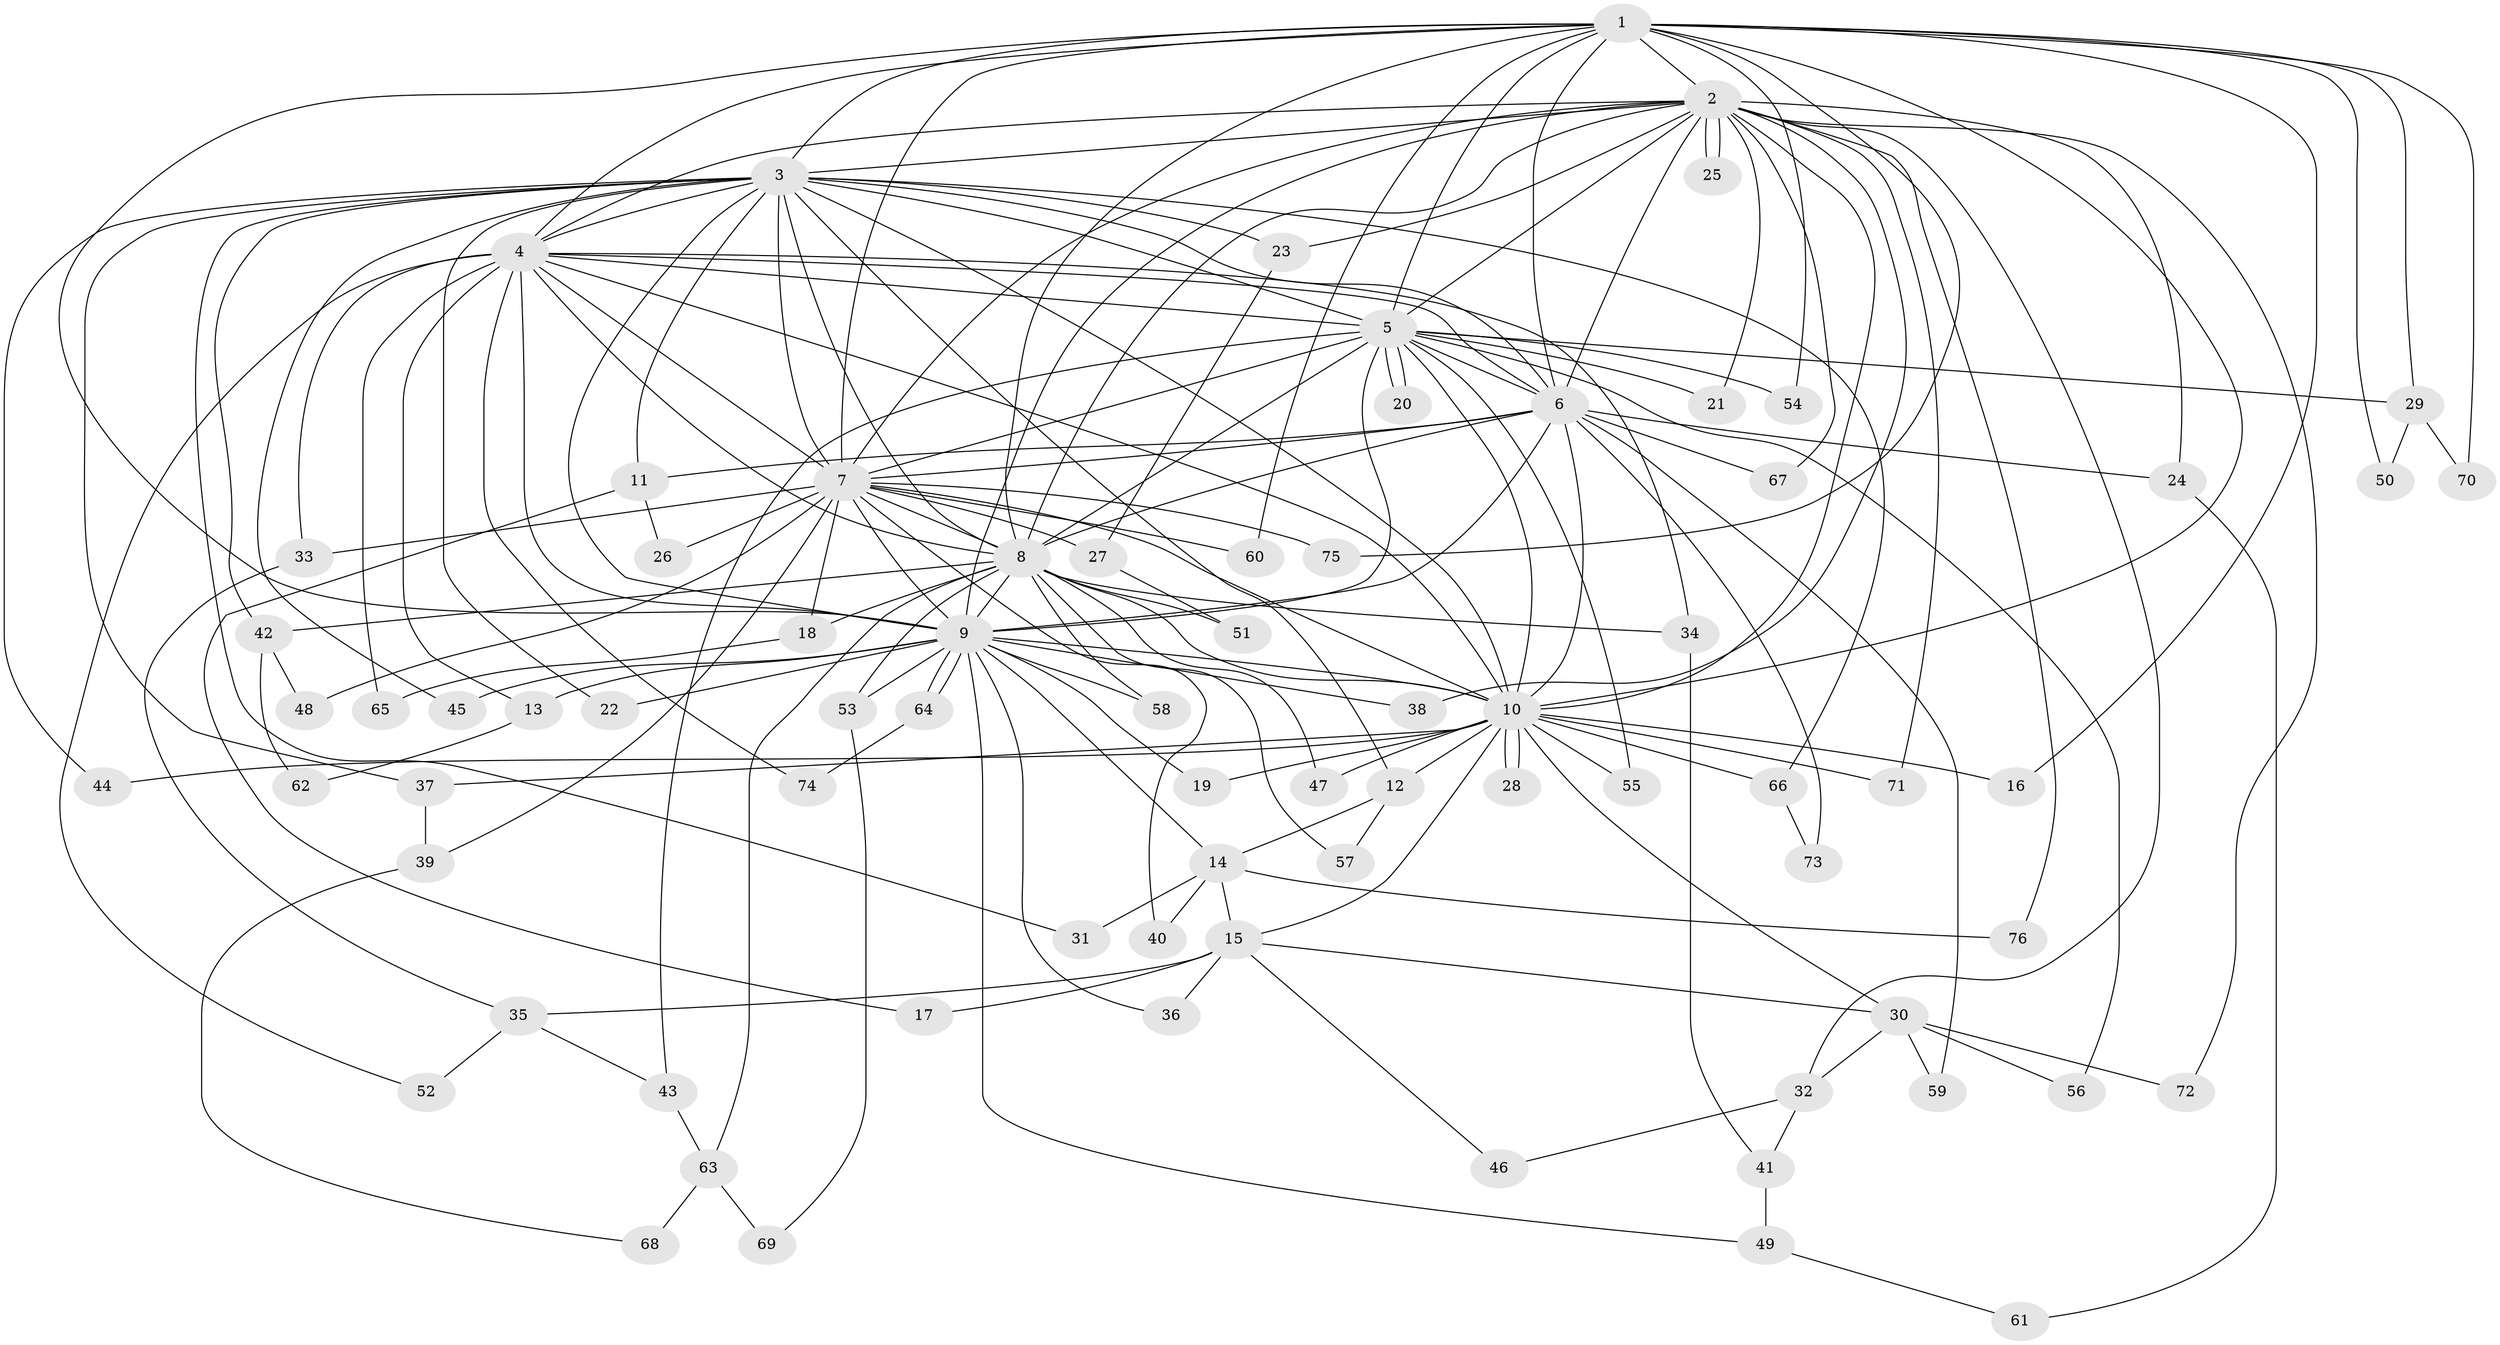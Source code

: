 // coarse degree distribution, {22: 0.016129032258064516, 24: 0.016129032258064516, 16: 0.016129032258064516, 15: 0.03225806451612903, 12: 0.016129032258064516, 21: 0.016129032258064516, 18: 0.016129032258064516, 4: 0.11290322580645161, 3: 0.1935483870967742, 10: 0.016129032258064516, 2: 0.532258064516129, 5: 0.016129032258064516}
// Generated by graph-tools (version 1.1) at 2025/23/03/03/25 07:23:36]
// undirected, 76 vertices, 177 edges
graph export_dot {
graph [start="1"]
  node [color=gray90,style=filled];
  1;
  2;
  3;
  4;
  5;
  6;
  7;
  8;
  9;
  10;
  11;
  12;
  13;
  14;
  15;
  16;
  17;
  18;
  19;
  20;
  21;
  22;
  23;
  24;
  25;
  26;
  27;
  28;
  29;
  30;
  31;
  32;
  33;
  34;
  35;
  36;
  37;
  38;
  39;
  40;
  41;
  42;
  43;
  44;
  45;
  46;
  47;
  48;
  49;
  50;
  51;
  52;
  53;
  54;
  55;
  56;
  57;
  58;
  59;
  60;
  61;
  62;
  63;
  64;
  65;
  66;
  67;
  68;
  69;
  70;
  71;
  72;
  73;
  74;
  75;
  76;
  1 -- 2;
  1 -- 3;
  1 -- 4;
  1 -- 5;
  1 -- 6;
  1 -- 7;
  1 -- 8;
  1 -- 9;
  1 -- 10;
  1 -- 16;
  1 -- 29;
  1 -- 50;
  1 -- 54;
  1 -- 60;
  1 -- 70;
  1 -- 75;
  2 -- 3;
  2 -- 4;
  2 -- 5;
  2 -- 6;
  2 -- 7;
  2 -- 8;
  2 -- 9;
  2 -- 10;
  2 -- 21;
  2 -- 23;
  2 -- 24;
  2 -- 25;
  2 -- 25;
  2 -- 32;
  2 -- 38;
  2 -- 67;
  2 -- 71;
  2 -- 72;
  2 -- 76;
  3 -- 4;
  3 -- 5;
  3 -- 6;
  3 -- 7;
  3 -- 8;
  3 -- 9;
  3 -- 10;
  3 -- 11;
  3 -- 12;
  3 -- 22;
  3 -- 23;
  3 -- 31;
  3 -- 37;
  3 -- 42;
  3 -- 44;
  3 -- 45;
  3 -- 66;
  4 -- 5;
  4 -- 6;
  4 -- 7;
  4 -- 8;
  4 -- 9;
  4 -- 10;
  4 -- 13;
  4 -- 33;
  4 -- 34;
  4 -- 52;
  4 -- 65;
  4 -- 74;
  5 -- 6;
  5 -- 7;
  5 -- 8;
  5 -- 9;
  5 -- 10;
  5 -- 20;
  5 -- 20;
  5 -- 21;
  5 -- 29;
  5 -- 43;
  5 -- 54;
  5 -- 55;
  5 -- 56;
  6 -- 7;
  6 -- 8;
  6 -- 9;
  6 -- 10;
  6 -- 11;
  6 -- 24;
  6 -- 59;
  6 -- 67;
  6 -- 73;
  7 -- 8;
  7 -- 9;
  7 -- 10;
  7 -- 18;
  7 -- 26;
  7 -- 27;
  7 -- 33;
  7 -- 39;
  7 -- 40;
  7 -- 48;
  7 -- 60;
  7 -- 75;
  8 -- 9;
  8 -- 10;
  8 -- 18;
  8 -- 34;
  8 -- 42;
  8 -- 47;
  8 -- 51;
  8 -- 53;
  8 -- 57;
  8 -- 58;
  8 -- 63;
  9 -- 10;
  9 -- 13;
  9 -- 14;
  9 -- 19;
  9 -- 22;
  9 -- 36;
  9 -- 38;
  9 -- 45;
  9 -- 49;
  9 -- 53;
  9 -- 58;
  9 -- 64;
  9 -- 64;
  10 -- 12;
  10 -- 15;
  10 -- 16;
  10 -- 19;
  10 -- 28;
  10 -- 28;
  10 -- 30;
  10 -- 37;
  10 -- 44;
  10 -- 47;
  10 -- 55;
  10 -- 66;
  10 -- 71;
  11 -- 17;
  11 -- 26;
  12 -- 14;
  12 -- 57;
  13 -- 62;
  14 -- 15;
  14 -- 31;
  14 -- 40;
  14 -- 76;
  15 -- 17;
  15 -- 30;
  15 -- 35;
  15 -- 36;
  15 -- 46;
  18 -- 65;
  23 -- 27;
  24 -- 61;
  27 -- 51;
  29 -- 50;
  29 -- 70;
  30 -- 32;
  30 -- 56;
  30 -- 59;
  30 -- 72;
  32 -- 41;
  32 -- 46;
  33 -- 35;
  34 -- 41;
  35 -- 43;
  35 -- 52;
  37 -- 39;
  39 -- 68;
  41 -- 49;
  42 -- 48;
  42 -- 62;
  43 -- 63;
  49 -- 61;
  53 -- 69;
  63 -- 68;
  63 -- 69;
  64 -- 74;
  66 -- 73;
}
